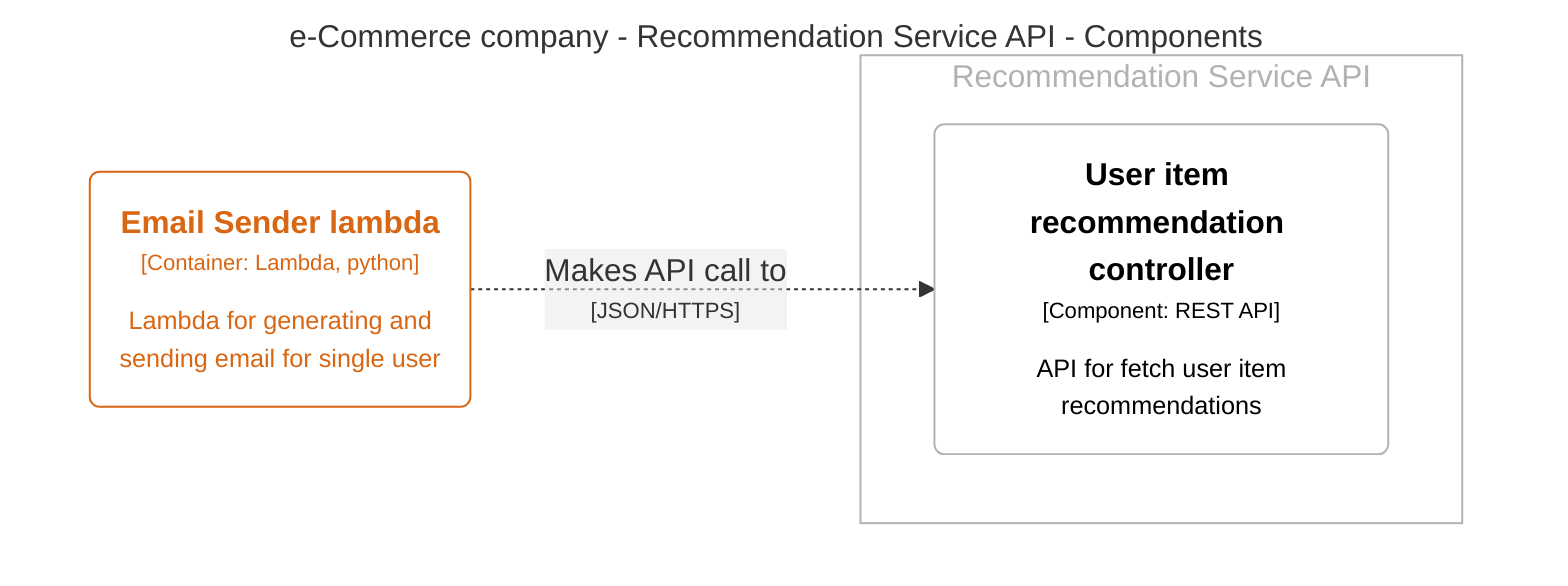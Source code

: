 graph TB
  linkStyle default fill:#ffffff

  subgraph diagram [e-Commerce company - Recommendation Service API - Components]
    style diagram fill:#ffffff,stroke:#ffffff

    16("<div style='font-weight: bold'>Email Sender lambda</div><div style='font-size: 70%; margin-top: 0px'>[Container: Lambda, python]</div><div style='font-size: 80%; margin-top:10px'>Lambda for generating and<br />sending email for single user</div>")
    style 16 fill:#ffffff,stroke:#d86613,color:#d86613

    subgraph 11 [Recommendation Service API]
      style 11 fill:#ffffff,stroke:#b2b2b2,color:#b2b2b2

      12("<div style='font-weight: bold'>User item recommendation controller</div><div style='font-size: 70%; margin-top: 0px'>[Component: REST API]</div><div style='font-size: 80%; margin-top:10px'>API for fetch user item<br />recommendations</div>")
      style 12 fill:#ffffff,stroke:#b2b2b2,color:#000000
    end

    16-. "<div>Makes API call to</div><div style='font-size: 70%'>[JSON/HTTPS]</div>" .->12
  end